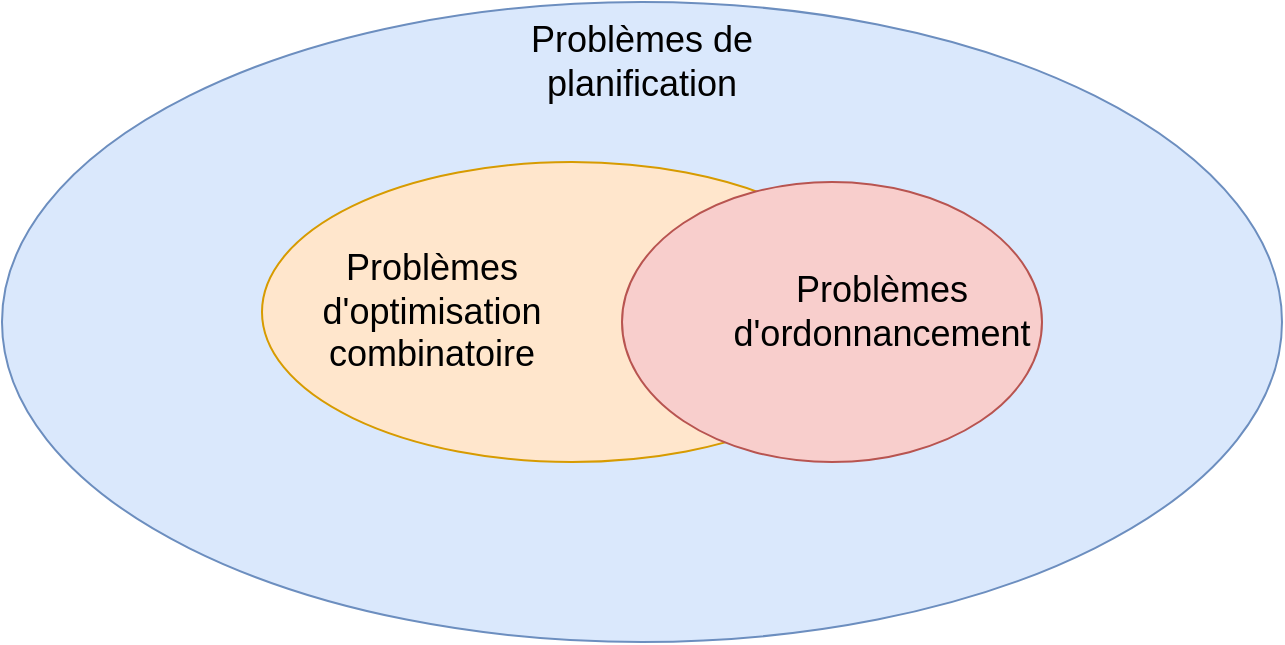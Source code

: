 <mxfile version="15.1.0" type="github">
  <diagram id="9QKRAoIppM4X6ULny6yl" name="Page-1">
    <mxGraphModel dx="1355" dy="793" grid="1" gridSize="10" guides="1" tooltips="1" connect="1" arrows="1" fold="1" page="1" pageScale="1" pageWidth="850" pageHeight="1100" math="0" shadow="0">
      <root>
        <mxCell id="0" />
        <mxCell id="1" parent="0" />
        <mxCell id="2g2pWGXNdm2MI_xn0j62-1" value="" style="ellipse;whiteSpace=wrap;html=1;fillColor=#dae8fc;strokeColor=#6c8ebf;" vertex="1" parent="1">
          <mxGeometry x="100" y="190" width="640" height="320" as="geometry" />
        </mxCell>
        <mxCell id="2g2pWGXNdm2MI_xn0j62-2" value="&lt;font style=&quot;font-size: 18px&quot;&gt;Problèmes de planification&lt;/font&gt;" style="text;html=1;strokeColor=none;fillColor=none;align=center;verticalAlign=middle;whiteSpace=wrap;rounded=0;" vertex="1" parent="1">
          <mxGeometry x="345" y="210" width="150" height="20" as="geometry" />
        </mxCell>
        <mxCell id="2g2pWGXNdm2MI_xn0j62-3" value="" style="ellipse;whiteSpace=wrap;html=1;fillColor=#ffe6cc;strokeColor=#d79b00;" vertex="1" parent="1">
          <mxGeometry x="230" y="270" width="310" height="150" as="geometry" />
        </mxCell>
        <mxCell id="2g2pWGXNdm2MI_xn0j62-4" value="&lt;font style=&quot;font-size: 18px&quot;&gt;Problèmes d&#39;optimisation combinatoire&lt;/font&gt;" style="text;html=1;strokeColor=none;fillColor=none;align=center;verticalAlign=middle;whiteSpace=wrap;rounded=0;" vertex="1" parent="1">
          <mxGeometry x="260" y="320" width="110" height="50" as="geometry" />
        </mxCell>
        <mxCell id="2g2pWGXNdm2MI_xn0j62-6" value="" style="ellipse;whiteSpace=wrap;html=1;fillColor=#f8cecc;strokeColor=#b85450;" vertex="1" parent="1">
          <mxGeometry x="410" y="280" width="210" height="140" as="geometry" />
        </mxCell>
        <mxCell id="2g2pWGXNdm2MI_xn0j62-10" value="&lt;font style=&quot;font-size: 18px&quot;&gt;Problèmes d&#39;ordonnancement&lt;/font&gt;" style="text;html=1;strokeColor=none;fillColor=none;align=center;verticalAlign=middle;whiteSpace=wrap;rounded=0;" vertex="1" parent="1">
          <mxGeometry x="495" y="330" width="90" height="30" as="geometry" />
        </mxCell>
      </root>
    </mxGraphModel>
  </diagram>
</mxfile>
